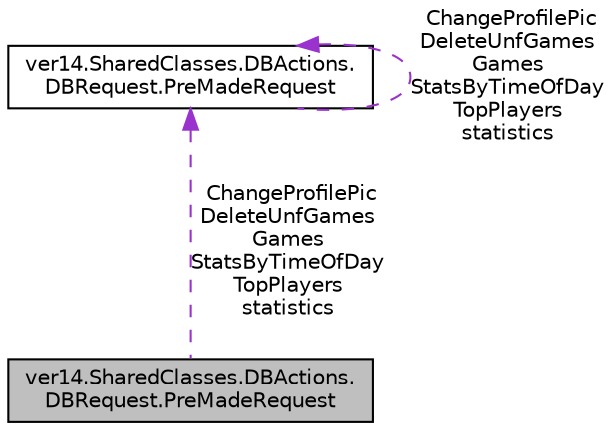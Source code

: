 digraph "ver14.SharedClasses.DBActions.DBRequest.PreMadeRequest"
{
 // LATEX_PDF_SIZE
  edge [fontname="Helvetica",fontsize="10",labelfontname="Helvetica",labelfontsize="10"];
  node [fontname="Helvetica",fontsize="10",shape=record];
  Node1 [label="ver14.SharedClasses.DBActions.\lDBRequest.PreMadeRequest",height=0.2,width=0.4,color="black", fillcolor="grey75", style="filled", fontcolor="black",tooltip=" "];
  Node2 -> Node1 [dir="back",color="darkorchid3",fontsize="10",style="dashed",label=" ChangeProfilePic\nDeleteUnfGames\nGames\nStatsByTimeOfDay\nTopPlayers\nstatistics" ,fontname="Helvetica"];
  Node2 [label="ver14.SharedClasses.DBActions.\lDBRequest.PreMadeRequest",height=0.2,width=0.4,color="black", fillcolor="white", style="filled",URL="$classver14_1_1_shared_classes_1_1_d_b_actions_1_1_d_b_request_1_1_pre_made_request.html",tooltip=" "];
  Node2 -> Node2 [dir="back",color="darkorchid3",fontsize="10",style="dashed",label=" ChangeProfilePic\nDeleteUnfGames\nGames\nStatsByTimeOfDay\nTopPlayers\nstatistics" ,fontname="Helvetica"];
}
